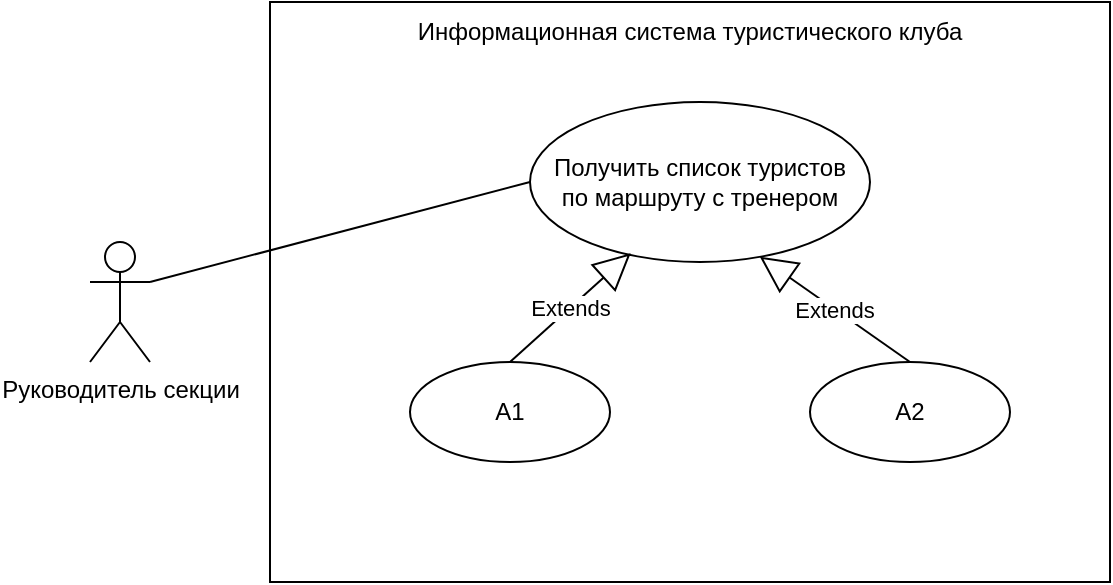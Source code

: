<mxfile version="26.2.14">
  <diagram name="Page-1" id="WYACrr1Ar5j8pXIYFodS">
    <mxGraphModel dx="718" dy="968" grid="1" gridSize="10" guides="1" tooltips="1" connect="1" arrows="1" fold="1" page="1" pageScale="1" pageWidth="850" pageHeight="1100" math="0" shadow="0">
      <root>
        <mxCell id="0" />
        <mxCell id="1" parent="0" />
        <mxCell id="c02CgcCb9J34WuxZkeql-1" value="Руководитель секции" style="shape=umlActor;verticalLabelPosition=bottom;verticalAlign=top;html=1;outlineConnect=0;" parent="1" vertex="1">
          <mxGeometry x="210" y="400" width="30" height="60" as="geometry" />
        </mxCell>
        <mxCell id="c02CgcCb9J34WuxZkeql-2" value="" style="rounded=0;whiteSpace=wrap;html=1;" parent="1" vertex="1">
          <mxGeometry x="300" y="280" width="420" height="290" as="geometry" />
        </mxCell>
        <mxCell id="c02CgcCb9J34WuxZkeql-4" value="Информационная система туристического клуба" style="text;html=1;align=center;verticalAlign=middle;whiteSpace=wrap;rounded=0;" parent="1" vertex="1">
          <mxGeometry x="340" y="280" width="340" height="30" as="geometry" />
        </mxCell>
        <mxCell id="c02CgcCb9J34WuxZkeql-5" value="Получить список туристов&lt;div&gt;по маршруту с тренером&lt;/div&gt;" style="ellipse;whiteSpace=wrap;html=1;" parent="1" vertex="1">
          <mxGeometry x="430" y="330" width="170" height="80" as="geometry" />
        </mxCell>
        <mxCell id="c02CgcCb9J34WuxZkeql-6" value="" style="endArrow=none;html=1;rounded=0;exitX=1;exitY=0.333;exitDx=0;exitDy=0;exitPerimeter=0;entryX=0;entryY=0.5;entryDx=0;entryDy=0;" parent="1" source="c02CgcCb9J34WuxZkeql-1" target="c02CgcCb9J34WuxZkeql-5" edge="1">
          <mxGeometry width="50" height="50" relative="1" as="geometry">
            <mxPoint x="370" y="490" as="sourcePoint" />
            <mxPoint x="420" y="440" as="targetPoint" />
          </mxGeometry>
        </mxCell>
        <mxCell id="c02CgcCb9J34WuxZkeql-7" value="А1" style="ellipse;whiteSpace=wrap;html=1;" parent="1" vertex="1">
          <mxGeometry x="370" y="460" width="100" height="50" as="geometry" />
        </mxCell>
        <mxCell id="c02CgcCb9J34WuxZkeql-8" value="А2" style="ellipse;whiteSpace=wrap;html=1;" parent="1" vertex="1">
          <mxGeometry x="570" y="460" width="100" height="50" as="geometry" />
        </mxCell>
        <mxCell id="c02CgcCb9J34WuxZkeql-9" value="Extends" style="endArrow=block;endSize=16;endFill=0;html=1;rounded=0;entryX=0.296;entryY=0.946;entryDx=0;entryDy=0;entryPerimeter=0;exitX=0.5;exitY=0;exitDx=0;exitDy=0;" parent="1" source="c02CgcCb9J34WuxZkeql-7" target="c02CgcCb9J34WuxZkeql-5" edge="1">
          <mxGeometry width="160" relative="1" as="geometry">
            <mxPoint x="310" y="470" as="sourcePoint" />
            <mxPoint x="470" y="470" as="targetPoint" />
          </mxGeometry>
        </mxCell>
        <mxCell id="c02CgcCb9J34WuxZkeql-11" value="Extends" style="endArrow=block;endSize=16;endFill=0;html=1;rounded=0;entryX=0.676;entryY=0.967;entryDx=0;entryDy=0;entryPerimeter=0;exitX=0.5;exitY=0;exitDx=0;exitDy=0;" parent="1" source="c02CgcCb9J34WuxZkeql-8" target="c02CgcCb9J34WuxZkeql-5" edge="1">
          <mxGeometry width="160" relative="1" as="geometry">
            <mxPoint x="310" y="470" as="sourcePoint" />
            <mxPoint x="470" y="470" as="targetPoint" />
          </mxGeometry>
        </mxCell>
      </root>
    </mxGraphModel>
  </diagram>
</mxfile>
